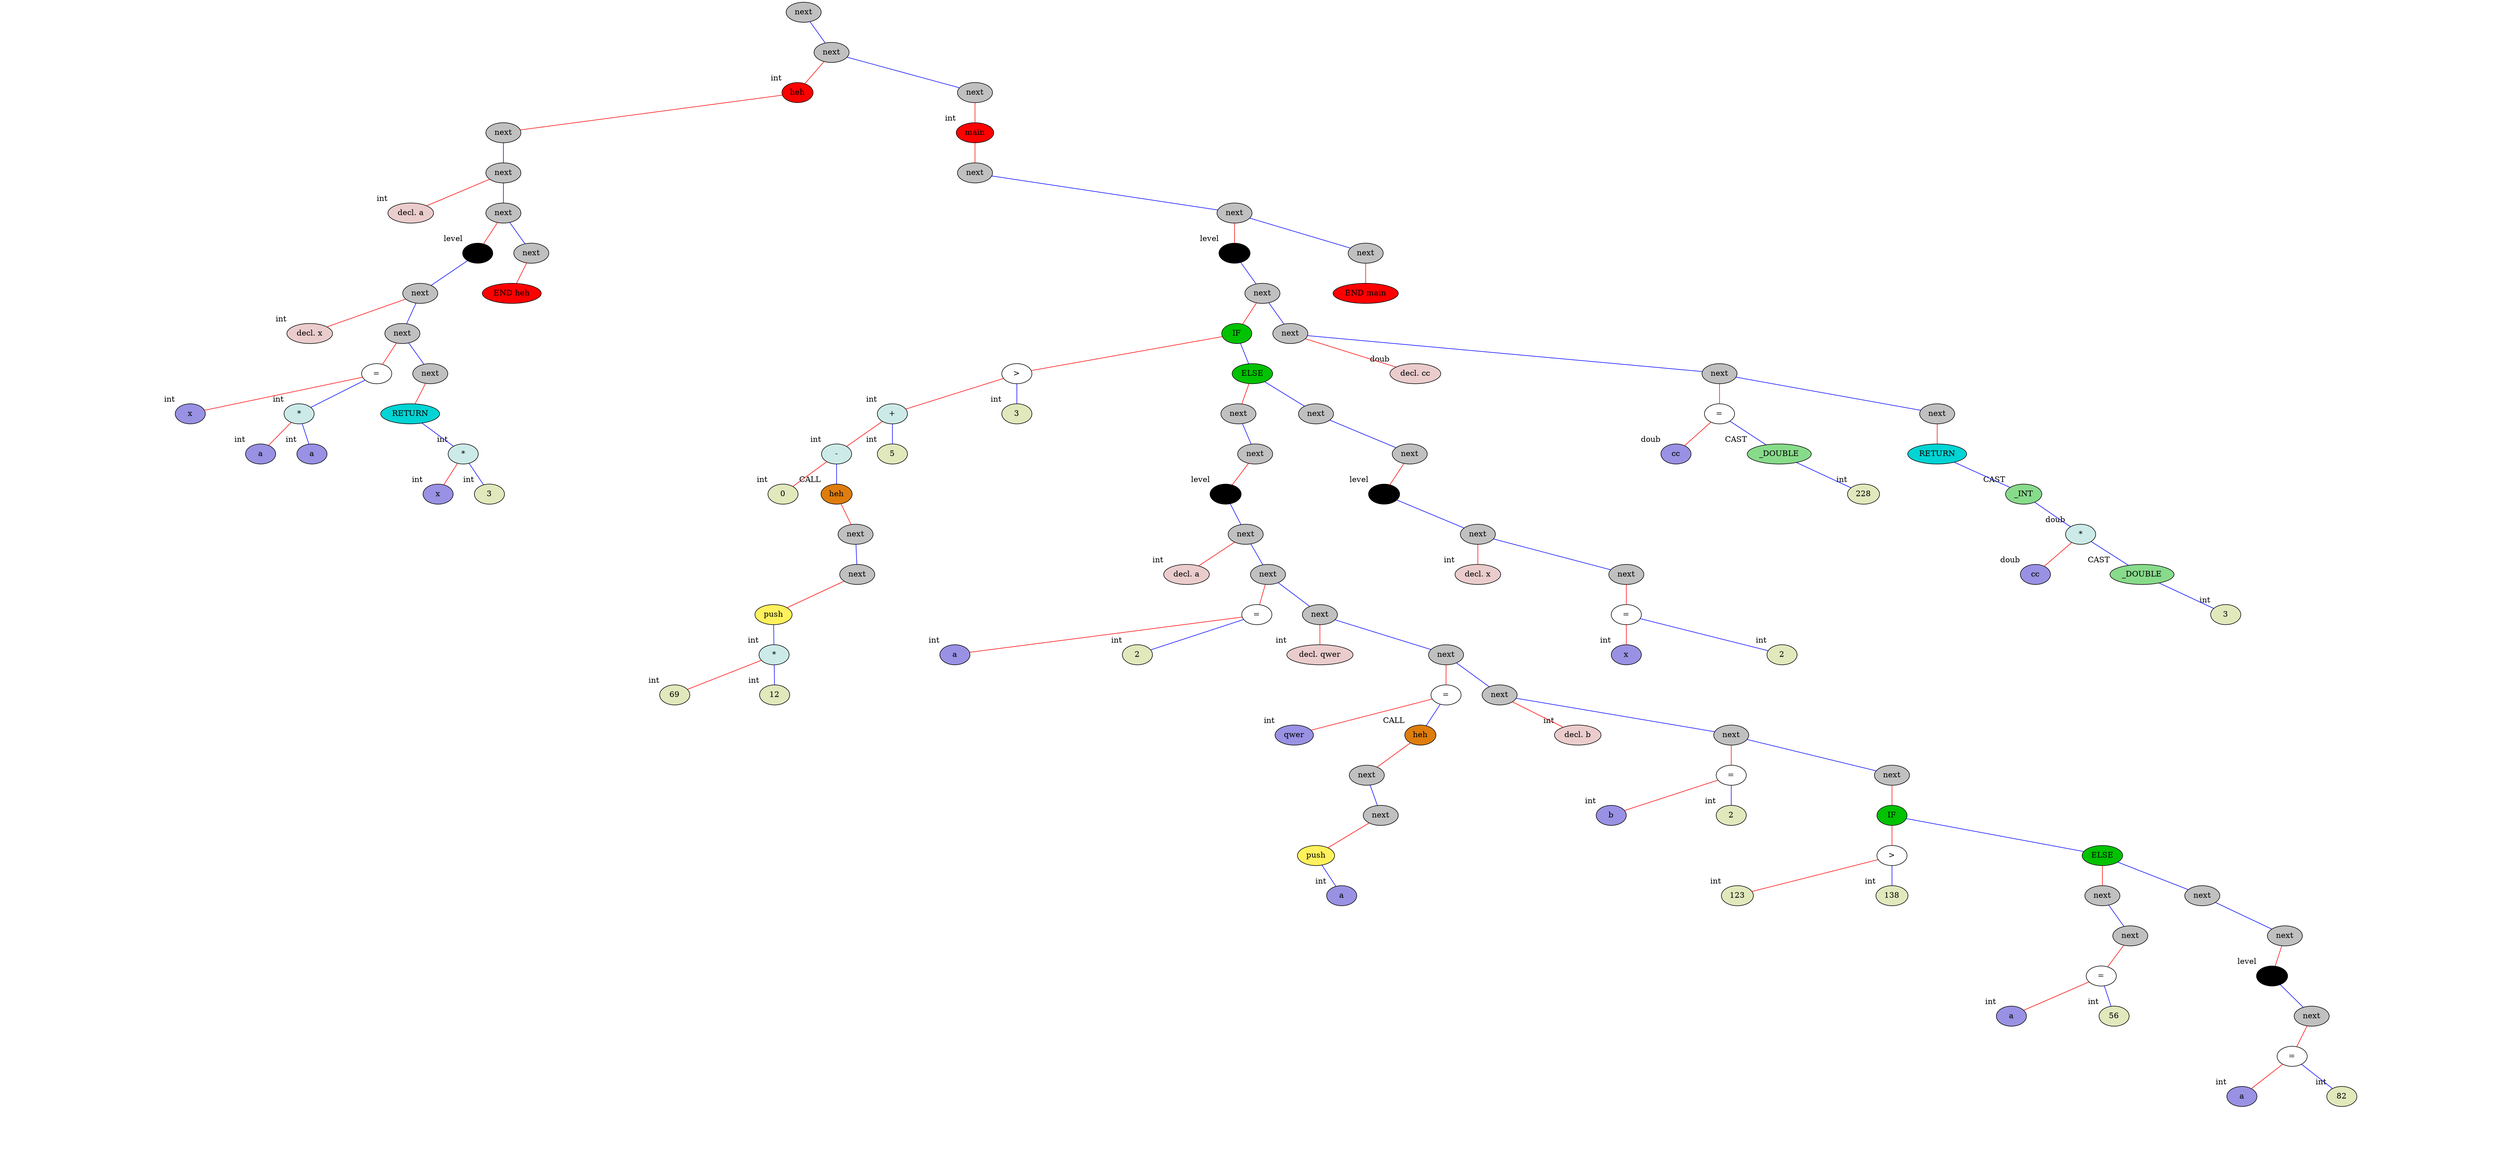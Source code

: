 graph binary {
	dpi="90";
 splines="line"  
v0[style=filled, fillcolor=grey]
v0[label="next"]
v0center[style=invis, width=0, label=""];
v0 -- v0center[style=invis]
v0notVisibleL[style=invis]
v0 -- v0notVisibleL[style=invis]
v0 -- v1[color="blue"]
{
	rank=same v0notVisibleL -- v0center -- v1  [style=invis]
} 
v1[style=filled, fillcolor=grey]
v1[label="next"]
v1center[style=invis, width=0, label=""];
v1 -- v1center[style=invis]
v1 -- v2[color="red"]
v1 -- v24[color="blue"]
{
	rank=same v2 -- v1center -- v24  [style=invis]
} 
v2[style=filled, fillcolor=red]
v2[label="heh"]
v2[xlabel="int"]
v2center[style=invis, width=0, label=""];
v2 -- v2center[style=invis]
v2 -- v3[color="red"]
v2notVisibleR[style=invis]
v2 -- v2notVisibleR[style=invis]
{
	rank=same v3 -- v2center -- v2notVisibleR  [style=invis]
} 
v3[style=filled, fillcolor=grey]
v3[label="next"]
v3center[style=invis, width=0, label=""];
v3 -- v3center[style=invis]
v3notVisibleL[style=invis]
v3 -- v3notVisibleL[style=invis]
v3 -- v5[color="blue"]
{
	rank=same v3notVisibleL -- v3center -- v5  [style=invis]
} 
v5[style=filled, fillcolor=grey]
v5[label="next"]
v5center[style=invis, width=0, label=""];
v5 -- v5center[style=invis]
v5 -- v4[color="red"]
v5 -- v7[color="blue"]
{
	rank=same v4 -- v5center -- v7  [style=invis]
} 
v4[style=filled, fillcolor="#ebcccc"]
v4[label="decl. a"]
v4[xlabel="int"]
v4center[style=invis, width=0, label=""];
v4 -- v4center[style=invis]
v4notVisibleL[style=invis]
v4 -- v4notVisibleL[style=invis][style=invis]
v4notVisibleR[style=invis]
v4 -- v4notVisibleR[style=invis][style=invis]
{
	rank=same v4notVisibleL -- v4center -- v4notVisibleR  [style=invis]
} 
v7[style=filled, fillcolor=grey]
v7[label="next"]
v7center[style=invis, width=0, label=""];
v7 -- v7center[style=invis]
v7 -- v8[color="red"]
v7 -- v22[color="blue"]
{
	rank=same v8 -- v7center -- v22  [style=invis]
} 
v8[style=filled, fillcolor="#000000"]
v8[xlabel="level"]
v8center[style=invis, width=0, label=""];
v8 -- v8center[style=invis]
v8notVisibleL[style=invis]
v8 -- v8notVisibleL[style=invis]
v8 -- v10[color="blue"]
{
	rank=same v8notVisibleL -- v8center -- v10  [style=invis]
} 
v10[style=filled, fillcolor=grey]
v10[label="next"]
v10center[style=invis, width=0, label=""];
v10 -- v10center[style=invis]
v10 -- v9[color="red"]
v10 -- v15[color="blue"]
{
	rank=same v9 -- v10center -- v15  [style=invis]
} 
v9[style=filled, fillcolor="#ebcccc"]
v9[label="decl. x"]
v9[xlabel="int"]
v9center[style=invis, width=0, label=""];
v9 -- v9center[style=invis]
v9notVisibleL[style=invis]
v9 -- v9notVisibleL[style=invis][style=invis]
v9notVisibleR[style=invis]
v9 -- v9notVisibleR[style=invis][style=invis]
{
	rank=same v9notVisibleL -- v9center -- v9notVisibleR  [style=invis]
} 
v15[style=filled, fillcolor=grey]
v15[label="next"]
v15center[style=invis, width=0, label=""];
v15 -- v15center[style=invis]
v15 -- v16[color="red"]
v15 -- v20[color="blue"]
{
	rank=same v16 -- v15center -- v20  [style=invis]
} 
v16[style=filled, fillcolor=white]
v16[label="="]
v16center[style=invis, width=0, label=""];
v16 -- v16center[style=invis]
v16 -- v11[color="red"]
v16 -- v14[color="blue"]
{
	rank=same v11 -- v16center -- v14  [style=invis]
} 
v11[style=filled, fillcolor="#9991e3"]
v11[label="x"]
v11[xlabel="int"]
v11center[style=invis, width=0, label=""];
v11 -- v11center[style=invis]
v11notVisibleL[style=invis]
v11 -- v11notVisibleL[style=invis][style=invis]
v11notVisibleR[style=invis]
v11 -- v11notVisibleR[style=invis][style=invis]
{
	rank=same v11notVisibleL -- v11center -- v11notVisibleR  [style=invis]
} 
v14[style=filled, fillcolor="#ccebe8"]
v14[label="*"]
v14[xlabel="int"]
v14center[style=invis, width=0, label=""];
v14 -- v14center[style=invis]
v14 -- v12[color="red"]
v14 -- v13[color="blue"]
{
	rank=same v12 -- v14center -- v13  [style=invis]
} 
v12[style=filled, fillcolor="#9991e3"]
v12[label="a"]
v12[xlabel="int"]
v12center[style=invis, width=0, label=""];
v12 -- v12center[style=invis]
v12notVisibleL[style=invis]
v12 -- v12notVisibleL[style=invis][style=invis]
v12notVisibleR[style=invis]
v12 -- v12notVisibleR[style=invis][style=invis]
{
	rank=same v12notVisibleL -- v12center -- v12notVisibleR  [style=invis]
} 
v13[style=filled, fillcolor="#9991e3"]
v13[label="a"]
v13[xlabel="int"]
v13center[style=invis, width=0, label=""];
v13 -- v13center[style=invis]
v13notVisibleL[style=invis]
v13 -- v13notVisibleL[style=invis][style=invis]
v13notVisibleR[style=invis]
v13 -- v13notVisibleR[style=invis][style=invis]
{
	rank=same v13notVisibleL -- v13center -- v13notVisibleR  [style=invis]
} 
v20[style=filled, fillcolor=grey]
v20[label="next"]
v20center[style=invis, width=0, label=""];
v20 -- v20center[style=invis]
v20 -- v21[color="red"]
v20notVisibleR[style=invis]
v20 -- v20notVisibleR[style=invis]
{
	rank=same v21 -- v20center -- v20notVisibleR  [style=invis]
} 
v21[style=filled, fillcolor="#00d4d4"]
v21[label="RETURN"]
v21center[style=invis, width=0, label=""];
v21 -- v21center[style=invis]
v21notVisibleL[style=invis]
v21 -- v21notVisibleL[style=invis]
v21 -- v19[color="blue"]
{
	rank=same v21notVisibleL -- v21center -- v19  [style=invis]
} 
v19[style=filled, fillcolor="#ccebe8"]
v19[label="*"]
v19[xlabel="int"]
v19center[style=invis, width=0, label=""];
v19 -- v19center[style=invis]
v19 -- v17[color="red"]
v19 -- v18[color="blue"]
{
	rank=same v17 -- v19center -- v18  [style=invis]
} 
v17[style=filled, fillcolor="#9991e3"]
v17[label="x"]
v17[xlabel="int"]
v17center[style=invis, width=0, label=""];
v17 -- v17center[style=invis]
v17notVisibleL[style=invis]
v17 -- v17notVisibleL[style=invis][style=invis]
v17notVisibleR[style=invis]
v17 -- v17notVisibleR[style=invis][style=invis]
{
	rank=same v17notVisibleL -- v17center -- v17notVisibleR  [style=invis]
} 
v18[style=filled, fillcolor="#e1e8bc"]
v18[label="3"]
v18[xlabel="int"]
v18center[style=invis, width=0, label=""];
v18 -- v18center[style=invis]
v18notVisibleL[style=invis]
v18 -- v18notVisibleL[style=invis][style=invis]
v18notVisibleR[style=invis]
v18 -- v18notVisibleR[style=invis][style=invis]
{
	rank=same v18notVisibleL -- v18center -- v18notVisibleR  [style=invis]
} 
v22[style=filled, fillcolor=grey]
v22[label="next"]
v22center[style=invis, width=0, label=""];
v22 -- v22center[style=invis]
v22 -- v23[color="red"]
v22notVisibleR[style=invis]
v22 -- v22notVisibleR[style=invis]
{
	rank=same v23 -- v22center -- v22notVisibleR  [style=invis]
} 
v23[style=filled, fillcolor=red]
v23[label="END heh"]
v23center[style=invis, width=0, label=""];
v23 -- v23center[style=invis]
v23notVisibleL[style=invis]
v23 -- v23notVisibleL[style=invis][style=invis]
v23notVisibleR[style=invis]
v23 -- v23notVisibleR[style=invis][style=invis]
{
	rank=same v23notVisibleL -- v23center -- v23notVisibleR  [style=invis]
} 
v24[style=filled, fillcolor=grey]
v24[label="next"]
v24center[style=invis, width=0, label=""];
v24 -- v24center[style=invis]
v24 -- v25[color="red"]
v24notVisibleR[style=invis]
v24 -- v24notVisibleR[style=invis]
{
	rank=same v25 -- v24center -- v24notVisibleR  [style=invis]
} 
v25[style=filled, fillcolor=red]
v25[label="main"]
v25[xlabel="int"]
v25center[style=invis, width=0, label=""];
v25 -- v25center[style=invis]
v25 -- v26[color="red"]
v25notVisibleR[style=invis]
v25 -- v25notVisibleR[style=invis]
{
	rank=same v26 -- v25center -- v25notVisibleR  [style=invis]
} 
v26[style=filled, fillcolor=grey]
v26[label="next"]
v26center[style=invis, width=0, label=""];
v26 -- v26center[style=invis]
v26notVisibleL[style=invis]
v26 -- v26notVisibleL[style=invis]
v26 -- v27[color="blue"]
{
	rank=same v26notVisibleL -- v26center -- v27  [style=invis]
} 
v27[style=filled, fillcolor=grey]
v27[label="next"]
v27center[style=invis, width=0, label=""];
v27 -- v27center[style=invis]
v27 -- v28[color="red"]
v27 -- v111[color="blue"]
{
	rank=same v28 -- v27center -- v111  [style=invis]
} 
v28[style=filled, fillcolor="#000000"]
v28[xlabel="level"]
v28center[style=invis, width=0, label=""];
v28 -- v28center[style=invis]
v28notVisibleL[style=invis]
v28 -- v28notVisibleL[style=invis]
v28 -- v42[color="blue"]
{
	rank=same v28notVisibleL -- v28center -- v42  [style=invis]
} 
v42[style=filled, fillcolor=grey]
v42[label="next"]
v42center[style=invis, width=0, label=""];
v42 -- v42center[style=invis]
v42 -- v43[color="red"]
v42 -- v98[color="blue"]
{
	rank=same v43 -- v42center -- v98  [style=invis]
} 
v43[style=filled, fillcolor="#00c200"]
v43[label="IF"]
v43center[style=invis, width=0, label=""];
v43 -- v43center[style=invis]
v43 -- v41[color="red"]
v43 -- v44[color="blue"]
{
	rank=same v41 -- v43center -- v44  [style=invis]
} 
v41[style=filled, fillcolor=white]
v41[label=">"]
v41center[style=invis, width=0, label=""];
v41 -- v41center[style=invis]
v41 -- v39[color="red"]
v41 -- v40[color="blue"]
{
	rank=same v39 -- v41center -- v40  [style=invis]
} 
v39[style=filled, fillcolor="#ccebe8"]
v39[label="+"]
v39[xlabel="int"]
v39center[style=invis, width=0, label=""];
v39 -- v39center[style=invis]
v39 -- v37[color="red"]
v39 -- v38[color="blue"]
{
	rank=same v37 -- v39center -- v38  [style=invis]
} 
v37[style=filled, fillcolor="#ccebe8"]
v37[label="-"]
v37[xlabel="int"]
v37center[style=invis, width=0, label=""];
v37 -- v37center[style=invis]
v37 -- v29[color="red"]
v37 -- v34[color="blue"]
{
	rank=same v29 -- v37center -- v34  [style=invis]
} 
v29[style=filled, fillcolor="#e1e8bc"]
v29[label="0"]
v29[xlabel="int"]
v29center[style=invis, width=0, label=""];
v29 -- v29center[style=invis]
v29notVisibleL[style=invis]
v29 -- v29notVisibleL[style=invis][style=invis]
v29notVisibleR[style=invis]
v29 -- v29notVisibleR[style=invis][style=invis]
{
	rank=same v29notVisibleL -- v29center -- v29notVisibleR  [style=invis]
} 
v34[style=filled, fillcolor="#de7d0d"]
v34[label="heh"]
v34[xlabel="CALL"]
v34center[style=invis, width=0, label=""];
v34 -- v34center[style=invis]
v34 -- v35[color="red"]
v34notVisibleR[style=invis]
v34 -- v34notVisibleR[style=invis]
{
	rank=same v35 -- v34center -- v34notVisibleR  [style=invis]
} 
v35[style=filled, fillcolor=grey]
v35[label="next"]
v35center[style=invis, width=0, label=""];
v35 -- v35center[style=invis]
v35notVisibleL[style=invis]
v35 -- v35notVisibleL[style=invis]
v35 -- v36[color="blue"]
{
	rank=same v35notVisibleL -- v35center -- v36  [style=invis]
} 
v36[style=filled, fillcolor=grey]
v36[label="next"]
v36center[style=invis, width=0, label=""];
v36 -- v36center[style=invis]
v36 -- v33[color="red"]
v36notVisibleR[style=invis]
v36 -- v36notVisibleR[style=invis]
{
	rank=same v33 -- v36center -- v36notVisibleR  [style=invis]
} 
v33[style=filled, fillcolor="#fff15c"]
v33[label="push"]
v33center[style=invis, width=0, label=""];
v33 -- v33center[style=invis]
v33notVisibleL[style=invis]
v33 -- v33notVisibleL[style=invis]
v33 -- v32[color="blue"]
{
	rank=same v33notVisibleL -- v33center -- v32  [style=invis]
} 
v32[style=filled, fillcolor="#ccebe8"]
v32[label="*"]
v32[xlabel="int"]
v32center[style=invis, width=0, label=""];
v32 -- v32center[style=invis]
v32 -- v30[color="red"]
v32 -- v31[color="blue"]
{
	rank=same v30 -- v32center -- v31  [style=invis]
} 
v30[style=filled, fillcolor="#e1e8bc"]
v30[label="69"]
v30[xlabel="int"]
v30center[style=invis, width=0, label=""];
v30 -- v30center[style=invis]
v30notVisibleL[style=invis]
v30 -- v30notVisibleL[style=invis][style=invis]
v30notVisibleR[style=invis]
v30 -- v30notVisibleR[style=invis][style=invis]
{
	rank=same v30notVisibleL -- v30center -- v30notVisibleR  [style=invis]
} 
v31[style=filled, fillcolor="#e1e8bc"]
v31[label="12"]
v31[xlabel="int"]
v31center[style=invis, width=0, label=""];
v31 -- v31center[style=invis]
v31notVisibleL[style=invis]
v31 -- v31notVisibleL[style=invis][style=invis]
v31notVisibleR[style=invis]
v31 -- v31notVisibleR[style=invis][style=invis]
{
	rank=same v31notVisibleL -- v31center -- v31notVisibleR  [style=invis]
} 
v38[style=filled, fillcolor="#e1e8bc"]
v38[label="5"]
v38[xlabel="int"]
v38center[style=invis, width=0, label=""];
v38 -- v38center[style=invis]
v38notVisibleL[style=invis]
v38 -- v38notVisibleL[style=invis][style=invis]
v38notVisibleR[style=invis]
v38 -- v38notVisibleR[style=invis][style=invis]
{
	rank=same v38notVisibleL -- v38center -- v38notVisibleR  [style=invis]
} 
v40[style=filled, fillcolor="#e1e8bc"]
v40[label="3"]
v40[xlabel="int"]
v40center[style=invis, width=0, label=""];
v40 -- v40center[style=invis]
v40notVisibleL[style=invis]
v40 -- v40notVisibleL[style=invis][style=invis]
v40notVisibleR[style=invis]
v40 -- v40notVisibleR[style=invis][style=invis]
{
	rank=same v40notVisibleL -- v40center -- v40notVisibleR  [style=invis]
} 
v44[style=filled, fillcolor="#00c200"]
v44[label="ELSE"]
v44center[style=invis, width=0, label=""];
v44 -- v44center[style=invis]
v44 -- v45[color="red"]
v44 -- v88[color="blue"]
{
	rank=same v45 -- v44center -- v88  [style=invis]
} 
v45[style=filled, fillcolor=grey]
v45[label="next"]
v45center[style=invis, width=0, label=""];
v45 -- v45center[style=invis]
v45notVisibleL[style=invis]
v45 -- v45notVisibleL[style=invis]
v45 -- v46[color="blue"]
{
	rank=same v45notVisibleL -- v45center -- v46  [style=invis]
} 
v46[style=filled, fillcolor=grey]
v46[label="next"]
v46center[style=invis, width=0, label=""];
v46 -- v46center[style=invis]
v46 -- v47[color="red"]
v46notVisibleR[style=invis]
v46 -- v46notVisibleR[style=invis]
{
	rank=same v47 -- v46center -- v46notVisibleR  [style=invis]
} 
v47[style=filled, fillcolor="#000000"]
v47[xlabel="level"]
v47center[style=invis, width=0, label=""];
v47 -- v47center[style=invis]
v47notVisibleL[style=invis]
v47 -- v47notVisibleL[style=invis]
v47 -- v49[color="blue"]
{
	rank=same v47notVisibleL -- v47center -- v49  [style=invis]
} 
v49[style=filled, fillcolor=grey]
v49[label="next"]
v49center[style=invis, width=0, label=""];
v49 -- v49center[style=invis]
v49 -- v48[color="red"]
v49 -- v52[color="blue"]
{
	rank=same v48 -- v49center -- v52  [style=invis]
} 
v48[style=filled, fillcolor="#ebcccc"]
v48[label="decl. a"]
v48[xlabel="int"]
v48center[style=invis, width=0, label=""];
v48 -- v48center[style=invis]
v48notVisibleL[style=invis]
v48 -- v48notVisibleL[style=invis][style=invis]
v48notVisibleR[style=invis]
v48 -- v48notVisibleR[style=invis][style=invis]
{
	rank=same v48notVisibleL -- v48center -- v48notVisibleR  [style=invis]
} 
v52[style=filled, fillcolor=grey]
v52[label="next"]
v52center[style=invis, width=0, label=""];
v52 -- v52center[style=invis]
v52 -- v53[color="red"]
v52 -- v55[color="blue"]
{
	rank=same v53 -- v52center -- v55  [style=invis]
} 
v53[style=filled, fillcolor=white]
v53[label="="]
v53center[style=invis, width=0, label=""];
v53 -- v53center[style=invis]
v53 -- v50[color="red"]
v53 -- v51[color="blue"]
{
	rank=same v50 -- v53center -- v51  [style=invis]
} 
v50[style=filled, fillcolor="#9991e3"]
v50[label="a"]
v50[xlabel="int"]
v50center[style=invis, width=0, label=""];
v50 -- v50center[style=invis]
v50notVisibleL[style=invis]
v50 -- v50notVisibleL[style=invis][style=invis]
v50notVisibleR[style=invis]
v50 -- v50notVisibleR[style=invis][style=invis]
{
	rank=same v50notVisibleL -- v50center -- v50notVisibleR  [style=invis]
} 
v51[style=filled, fillcolor="#e1e8bc"]
v51[label="2"]
v51[xlabel="int"]
v51center[style=invis, width=0, label=""];
v51 -- v51center[style=invis]
v51notVisibleL[style=invis]
v51 -- v51notVisibleL[style=invis][style=invis]
v51notVisibleR[style=invis]
v51 -- v51notVisibleR[style=invis][style=invis]
{
	rank=same v51notVisibleL -- v51center -- v51notVisibleR  [style=invis]
} 
v55[style=filled, fillcolor=grey]
v55[label="next"]
v55center[style=invis, width=0, label=""];
v55 -- v55center[style=invis]
v55 -- v54[color="red"]
v55 -- v62[color="blue"]
{
	rank=same v54 -- v55center -- v62  [style=invis]
} 
v54[style=filled, fillcolor="#ebcccc"]
v54[label="decl. qwer"]
v54[xlabel="int"]
v54center[style=invis, width=0, label=""];
v54 -- v54center[style=invis]
v54notVisibleL[style=invis]
v54 -- v54notVisibleL[style=invis][style=invis]
v54notVisibleR[style=invis]
v54 -- v54notVisibleR[style=invis][style=invis]
{
	rank=same v54notVisibleL -- v54center -- v54notVisibleR  [style=invis]
} 
v62[style=filled, fillcolor=grey]
v62[label="next"]
v62center[style=invis, width=0, label=""];
v62 -- v62center[style=invis]
v62 -- v63[color="red"]
v62 -- v65[color="blue"]
{
	rank=same v63 -- v62center -- v65  [style=invis]
} 
v63[style=filled, fillcolor=white]
v63[label="="]
v63center[style=invis, width=0, label=""];
v63 -- v63center[style=invis]
v63 -- v56[color="red"]
v63 -- v59[color="blue"]
{
	rank=same v56 -- v63center -- v59  [style=invis]
} 
v56[style=filled, fillcolor="#9991e3"]
v56[label="qwer"]
v56[xlabel="int"]
v56center[style=invis, width=0, label=""];
v56 -- v56center[style=invis]
v56notVisibleL[style=invis]
v56 -- v56notVisibleL[style=invis][style=invis]
v56notVisibleR[style=invis]
v56 -- v56notVisibleR[style=invis][style=invis]
{
	rank=same v56notVisibleL -- v56center -- v56notVisibleR  [style=invis]
} 
v59[style=filled, fillcolor="#de7d0d"]
v59[label="heh"]
v59[xlabel="CALL"]
v59center[style=invis, width=0, label=""];
v59 -- v59center[style=invis]
v59 -- v60[color="red"]
v59notVisibleR[style=invis]
v59 -- v59notVisibleR[style=invis]
{
	rank=same v60 -- v59center -- v59notVisibleR  [style=invis]
} 
v60[style=filled, fillcolor=grey]
v60[label="next"]
v60center[style=invis, width=0, label=""];
v60 -- v60center[style=invis]
v60notVisibleL[style=invis]
v60 -- v60notVisibleL[style=invis]
v60 -- v61[color="blue"]
{
	rank=same v60notVisibleL -- v60center -- v61  [style=invis]
} 
v61[style=filled, fillcolor=grey]
v61[label="next"]
v61center[style=invis, width=0, label=""];
v61 -- v61center[style=invis]
v61 -- v58[color="red"]
v61notVisibleR[style=invis]
v61 -- v61notVisibleR[style=invis]
{
	rank=same v58 -- v61center -- v61notVisibleR  [style=invis]
} 
v58[style=filled, fillcolor="#fff15c"]
v58[label="push"]
v58center[style=invis, width=0, label=""];
v58 -- v58center[style=invis]
v58notVisibleL[style=invis]
v58 -- v58notVisibleL[style=invis]
v58 -- v57[color="blue"]
{
	rank=same v58notVisibleL -- v58center -- v57  [style=invis]
} 
v57[style=filled, fillcolor="#9991e3"]
v57[label="a"]
v57[xlabel="int"]
v57center[style=invis, width=0, label=""];
v57 -- v57center[style=invis]
v57notVisibleL[style=invis]
v57 -- v57notVisibleL[style=invis][style=invis]
v57notVisibleR[style=invis]
v57 -- v57notVisibleR[style=invis][style=invis]
{
	rank=same v57notVisibleL -- v57center -- v57notVisibleR  [style=invis]
} 
v65[style=filled, fillcolor=grey]
v65[label="next"]
v65center[style=invis, width=0, label=""];
v65 -- v65center[style=invis]
v65 -- v64[color="red"]
v65 -- v68[color="blue"]
{
	rank=same v64 -- v65center -- v68  [style=invis]
} 
v64[style=filled, fillcolor="#ebcccc"]
v64[label="decl. b"]
v64[xlabel="int"]
v64center[style=invis, width=0, label=""];
v64 -- v64center[style=invis]
v64notVisibleL[style=invis]
v64 -- v64notVisibleL[style=invis][style=invis]
v64notVisibleR[style=invis]
v64 -- v64notVisibleR[style=invis][style=invis]
{
	rank=same v64notVisibleL -- v64center -- v64notVisibleR  [style=invis]
} 
v68[style=filled, fillcolor=grey]
v68[label="next"]
v68center[style=invis, width=0, label=""];
v68 -- v68center[style=invis]
v68 -- v69[color="red"]
v68 -- v73[color="blue"]
{
	rank=same v69 -- v68center -- v73  [style=invis]
} 
v69[style=filled, fillcolor=white]
v69[label="="]
v69center[style=invis, width=0, label=""];
v69 -- v69center[style=invis]
v69 -- v66[color="red"]
v69 -- v67[color="blue"]
{
	rank=same v66 -- v69center -- v67  [style=invis]
} 
v66[style=filled, fillcolor="#9991e3"]
v66[label="b"]
v66[xlabel="int"]
v66center[style=invis, width=0, label=""];
v66 -- v66center[style=invis]
v66notVisibleL[style=invis]
v66 -- v66notVisibleL[style=invis][style=invis]
v66notVisibleR[style=invis]
v66 -- v66notVisibleR[style=invis][style=invis]
{
	rank=same v66notVisibleL -- v66center -- v66notVisibleR  [style=invis]
} 
v67[style=filled, fillcolor="#e1e8bc"]
v67[label="2"]
v67[xlabel="int"]
v67center[style=invis, width=0, label=""];
v67 -- v67center[style=invis]
v67notVisibleL[style=invis]
v67 -- v67notVisibleL[style=invis][style=invis]
v67notVisibleR[style=invis]
v67 -- v67notVisibleR[style=invis][style=invis]
{
	rank=same v67notVisibleL -- v67center -- v67notVisibleR  [style=invis]
} 
v73[style=filled, fillcolor=grey]
v73[label="next"]
v73center[style=invis, width=0, label=""];
v73 -- v73center[style=invis]
v73 -- v74[color="red"]
v73notVisibleR[style=invis]
v73 -- v73notVisibleR[style=invis]
{
	rank=same v74 -- v73center -- v73notVisibleR  [style=invis]
} 
v74[style=filled, fillcolor="#00c200"]
v74[label="IF"]
v74center[style=invis, width=0, label=""];
v74 -- v74center[style=invis]
v74 -- v72[color="red"]
v74 -- v75[color="blue"]
{
	rank=same v72 -- v74center -- v75  [style=invis]
} 
v72[style=filled, fillcolor=white]
v72[label=">"]
v72center[style=invis, width=0, label=""];
v72 -- v72center[style=invis]
v72 -- v70[color="red"]
v72 -- v71[color="blue"]
{
	rank=same v70 -- v72center -- v71  [style=invis]
} 
v70[style=filled, fillcolor="#e1e8bc"]
v70[label="123"]
v70[xlabel="int"]
v70center[style=invis, width=0, label=""];
v70 -- v70center[style=invis]
v70notVisibleL[style=invis]
v70 -- v70notVisibleL[style=invis][style=invis]
v70notVisibleR[style=invis]
v70 -- v70notVisibleR[style=invis][style=invis]
{
	rank=same v70notVisibleL -- v70center -- v70notVisibleR  [style=invis]
} 
v71[style=filled, fillcolor="#e1e8bc"]
v71[label="138"]
v71[xlabel="int"]
v71center[style=invis, width=0, label=""];
v71 -- v71center[style=invis]
v71notVisibleL[style=invis]
v71 -- v71notVisibleL[style=invis][style=invis]
v71notVisibleR[style=invis]
v71 -- v71notVisibleR[style=invis][style=invis]
{
	rank=same v71notVisibleL -- v71center -- v71notVisibleR  [style=invis]
} 
v75[style=filled, fillcolor="#00c200"]
v75[label="ELSE"]
v75center[style=invis, width=0, label=""];
v75 -- v75center[style=invis]
v75 -- v76[color="red"]
v75 -- v81[color="blue"]
{
	rank=same v76 -- v75center -- v81  [style=invis]
} 
v76[style=filled, fillcolor=grey]
v76[label="next"]
v76center[style=invis, width=0, label=""];
v76 -- v76center[style=invis]
v76notVisibleL[style=invis]
v76 -- v76notVisibleL[style=invis]
v76 -- v79[color="blue"]
{
	rank=same v76notVisibleL -- v76center -- v79  [style=invis]
} 
v79[style=filled, fillcolor=grey]
v79[label="next"]
v79center[style=invis, width=0, label=""];
v79 -- v79center[style=invis]
v79 -- v80[color="red"]
v79notVisibleR[style=invis]
v79 -- v79notVisibleR[style=invis]
{
	rank=same v80 -- v79center -- v79notVisibleR  [style=invis]
} 
v80[style=filled, fillcolor=white]
v80[label="="]
v80center[style=invis, width=0, label=""];
v80 -- v80center[style=invis]
v80 -- v77[color="red"]
v80 -- v78[color="blue"]
{
	rank=same v77 -- v80center -- v78  [style=invis]
} 
v77[style=filled, fillcolor="#9991e3"]
v77[label="a"]
v77[xlabel="int"]
v77center[style=invis, width=0, label=""];
v77 -- v77center[style=invis]
v77notVisibleL[style=invis]
v77 -- v77notVisibleL[style=invis][style=invis]
v77notVisibleR[style=invis]
v77 -- v77notVisibleR[style=invis][style=invis]
{
	rank=same v77notVisibleL -- v77center -- v77notVisibleR  [style=invis]
} 
v78[style=filled, fillcolor="#e1e8bc"]
v78[label="56"]
v78[xlabel="int"]
v78center[style=invis, width=0, label=""];
v78 -- v78center[style=invis]
v78notVisibleL[style=invis]
v78 -- v78notVisibleL[style=invis][style=invis]
v78notVisibleR[style=invis]
v78 -- v78notVisibleR[style=invis][style=invis]
{
	rank=same v78notVisibleL -- v78center -- v78notVisibleR  [style=invis]
} 
v81[style=filled, fillcolor=grey]
v81[label="next"]
v81center[style=invis, width=0, label=""];
v81 -- v81center[style=invis]
v81notVisibleL[style=invis]
v81 -- v81notVisibleL[style=invis]
v81 -- v82[color="blue"]
{
	rank=same v81notVisibleL -- v81center -- v82  [style=invis]
} 
v82[style=filled, fillcolor=grey]
v82[label="next"]
v82center[style=invis, width=0, label=""];
v82 -- v82center[style=invis]
v82 -- v83[color="red"]
v82notVisibleR[style=invis]
v82 -- v82notVisibleR[style=invis]
{
	rank=same v83 -- v82center -- v82notVisibleR  [style=invis]
} 
v83[style=filled, fillcolor="#000000"]
v83[xlabel="level"]
v83center[style=invis, width=0, label=""];
v83 -- v83center[style=invis]
v83notVisibleL[style=invis]
v83 -- v83notVisibleL[style=invis]
v83 -- v86[color="blue"]
{
	rank=same v83notVisibleL -- v83center -- v86  [style=invis]
} 
v86[style=filled, fillcolor=grey]
v86[label="next"]
v86center[style=invis, width=0, label=""];
v86 -- v86center[style=invis]
v86 -- v87[color="red"]
v86notVisibleR[style=invis]
v86 -- v86notVisibleR[style=invis]
{
	rank=same v87 -- v86center -- v86notVisibleR  [style=invis]
} 
v87[style=filled, fillcolor=white]
v87[label="="]
v87center[style=invis, width=0, label=""];
v87 -- v87center[style=invis]
v87 -- v84[color="red"]
v87 -- v85[color="blue"]
{
	rank=same v84 -- v87center -- v85  [style=invis]
} 
v84[style=filled, fillcolor="#9991e3"]
v84[label="a"]
v84[xlabel="int"]
v84center[style=invis, width=0, label=""];
v84 -- v84center[style=invis]
v84notVisibleL[style=invis]
v84 -- v84notVisibleL[style=invis][style=invis]
v84notVisibleR[style=invis]
v84 -- v84notVisibleR[style=invis][style=invis]
{
	rank=same v84notVisibleL -- v84center -- v84notVisibleR  [style=invis]
} 
v85[style=filled, fillcolor="#e1e8bc"]
v85[label="82"]
v85[xlabel="int"]
v85center[style=invis, width=0, label=""];
v85 -- v85center[style=invis]
v85notVisibleL[style=invis]
v85 -- v85notVisibleL[style=invis][style=invis]
v85notVisibleR[style=invis]
v85 -- v85notVisibleR[style=invis][style=invis]
{
	rank=same v85notVisibleL -- v85center -- v85notVisibleR  [style=invis]
} 
v88[style=filled, fillcolor=grey]
v88[label="next"]
v88center[style=invis, width=0, label=""];
v88 -- v88center[style=invis]
v88notVisibleL[style=invis]
v88 -- v88notVisibleL[style=invis]
v88 -- v89[color="blue"]
{
	rank=same v88notVisibleL -- v88center -- v89  [style=invis]
} 
v89[style=filled, fillcolor=grey]
v89[label="next"]
v89center[style=invis, width=0, label=""];
v89 -- v89center[style=invis]
v89 -- v90[color="red"]
v89notVisibleR[style=invis]
v89 -- v89notVisibleR[style=invis]
{
	rank=same v90 -- v89center -- v89notVisibleR  [style=invis]
} 
v90[style=filled, fillcolor="#000000"]
v90[xlabel="level"]
v90center[style=invis, width=0, label=""];
v90 -- v90center[style=invis]
v90notVisibleL[style=invis]
v90 -- v90notVisibleL[style=invis]
v90 -- v92[color="blue"]
{
	rank=same v90notVisibleL -- v90center -- v92  [style=invis]
} 
v92[style=filled, fillcolor=grey]
v92[label="next"]
v92center[style=invis, width=0, label=""];
v92 -- v92center[style=invis]
v92 -- v91[color="red"]
v92 -- v95[color="blue"]
{
	rank=same v91 -- v92center -- v95  [style=invis]
} 
v91[style=filled, fillcolor="#ebcccc"]
v91[label="decl. x"]
v91[xlabel="int"]
v91center[style=invis, width=0, label=""];
v91 -- v91center[style=invis]
v91notVisibleL[style=invis]
v91 -- v91notVisibleL[style=invis][style=invis]
v91notVisibleR[style=invis]
v91 -- v91notVisibleR[style=invis][style=invis]
{
	rank=same v91notVisibleL -- v91center -- v91notVisibleR  [style=invis]
} 
v95[style=filled, fillcolor=grey]
v95[label="next"]
v95center[style=invis, width=0, label=""];
v95 -- v95center[style=invis]
v95 -- v96[color="red"]
v95notVisibleR[style=invis]
v95 -- v95notVisibleR[style=invis]
{
	rank=same v96 -- v95center -- v95notVisibleR  [style=invis]
} 
v96[style=filled, fillcolor=white]
v96[label="="]
v96center[style=invis, width=0, label=""];
v96 -- v96center[style=invis]
v96 -- v93[color="red"]
v96 -- v94[color="blue"]
{
	rank=same v93 -- v96center -- v94  [style=invis]
} 
v93[style=filled, fillcolor="#9991e3"]
v93[label="x"]
v93[xlabel="int"]
v93center[style=invis, width=0, label=""];
v93 -- v93center[style=invis]
v93notVisibleL[style=invis]
v93 -- v93notVisibleL[style=invis][style=invis]
v93notVisibleR[style=invis]
v93 -- v93notVisibleR[style=invis][style=invis]
{
	rank=same v93notVisibleL -- v93center -- v93notVisibleR  [style=invis]
} 
v94[style=filled, fillcolor="#e1e8bc"]
v94[label="2"]
v94[xlabel="int"]
v94center[style=invis, width=0, label=""];
v94 -- v94center[style=invis]
v94notVisibleL[style=invis]
v94 -- v94notVisibleL[style=invis][style=invis]
v94notVisibleR[style=invis]
v94 -- v94notVisibleR[style=invis][style=invis]
{
	rank=same v94notVisibleL -- v94center -- v94notVisibleR  [style=invis]
} 
v98[style=filled, fillcolor=grey]
v98[label="next"]
v98center[style=invis, width=0, label=""];
v98 -- v98center[style=invis]
v98 -- v97[color="red"]
v98 -- v101[color="blue"]
{
	rank=same v97 -- v98center -- v101  [style=invis]
} 
v97[style=filled, fillcolor="#ebcccc"]
v97[label="decl. cc"]
v97[xlabel="doub"]
v97center[style=invis, width=0, label=""];
v97 -- v97center[style=invis]
v97notVisibleL[style=invis]
v97 -- v97notVisibleL[style=invis][style=invis]
v97notVisibleR[style=invis]
v97 -- v97notVisibleR[style=invis][style=invis]
{
	rank=same v97notVisibleL -- v97center -- v97notVisibleR  [style=invis]
} 
v101[style=filled, fillcolor=grey]
v101[label="next"]
v101center[style=invis, width=0, label=""];
v101 -- v101center[style=invis]
v101 -- v102[color="red"]
v101 -- v108[color="blue"]
{
	rank=same v102 -- v101center -- v108  [style=invis]
} 
v102[style=filled, fillcolor=white]
v102[label="="]
v102center[style=invis, width=0, label=""];
v102 -- v102center[style=invis]
v102 -- v99[color="red"]
v102 -- v103[color="blue"]
{
	rank=same v99 -- v102center -- v103  [style=invis]
} 
v99[style=filled, fillcolor="#9991e3"]
v99[label="cc"]
v99[xlabel="doub"]
v99center[style=invis, width=0, label=""];
v99 -- v99center[style=invis]
v99notVisibleL[style=invis]
v99 -- v99notVisibleL[style=invis][style=invis]
v99notVisibleR[style=invis]
v99 -- v99notVisibleR[style=invis][style=invis]
{
	rank=same v99notVisibleL -- v99center -- v99notVisibleR  [style=invis]
} 
v103[style=filled, fillcolor="#88db8b"]
v103[label="_DOUBLE"]
v103[xlabel="CAST"]
v103center[style=invis, width=0, label=""];
v103 -- v103center[style=invis]
v103notVisibleL[style=invis]
v103 -- v103notVisibleL[style=invis]
v103 -- v100[color="blue"]
{
	rank=same v103notVisibleL -- v103center -- v100  [style=invis]
} 
v100[style=filled, fillcolor="#e1e8bc"]
v100[label="228"]
v100[xlabel="int"]
v100center[style=invis, width=0, label=""];
v100 -- v100center[style=invis]
v100notVisibleL[style=invis]
v100 -- v100notVisibleL[style=invis][style=invis]
v100notVisibleR[style=invis]
v100 -- v100notVisibleR[style=invis][style=invis]
{
	rank=same v100notVisibleL -- v100center -- v100notVisibleR  [style=invis]
} 
v108[style=filled, fillcolor=grey]
v108[label="next"]
v108center[style=invis, width=0, label=""];
v108 -- v108center[style=invis]
v108 -- v109[color="red"]
v108notVisibleR[style=invis]
v108 -- v108notVisibleR[style=invis]
{
	rank=same v109 -- v108center -- v108notVisibleR  [style=invis]
} 
v109[style=filled, fillcolor="#00d4d4"]
v109[label="RETURN"]
v109center[style=invis, width=0, label=""];
v109 -- v109center[style=invis]
v109notVisibleL[style=invis]
v109 -- v109notVisibleL[style=invis]
v109 -- v110[color="blue"]
{
	rank=same v109notVisibleL -- v109center -- v110  [style=invis]
} 
v110[style=filled, fillcolor="#88db8b"]
v110[label="_INT"]
v110[xlabel="CAST"]
v110center[style=invis, width=0, label=""];
v110 -- v110center[style=invis]
v110notVisibleL[style=invis]
v110 -- v110notVisibleL[style=invis]
v110 -- v106[color="blue"]
{
	rank=same v110notVisibleL -- v110center -- v106  [style=invis]
} 
v106[style=filled, fillcolor="#ccebe8"]
v106[label="*"]
v106[xlabel="doub"]
v106center[style=invis, width=0, label=""];
v106 -- v106center[style=invis]
v106 -- v104[color="red"]
v106 -- v107[color="blue"]
{
	rank=same v104 -- v106center -- v107  [style=invis]
} 
v104[style=filled, fillcolor="#9991e3"]
v104[label="cc"]
v104[xlabel="doub"]
v104center[style=invis, width=0, label=""];
v104 -- v104center[style=invis]
v104notVisibleL[style=invis]
v104 -- v104notVisibleL[style=invis][style=invis]
v104notVisibleR[style=invis]
v104 -- v104notVisibleR[style=invis][style=invis]
{
	rank=same v104notVisibleL -- v104center -- v104notVisibleR  [style=invis]
} 
v107[style=filled, fillcolor="#88db8b"]
v107[label="_DOUBLE"]
v107[xlabel="CAST"]
v107center[style=invis, width=0, label=""];
v107 -- v107center[style=invis]
v107notVisibleL[style=invis]
v107 -- v107notVisibleL[style=invis]
v107 -- v105[color="blue"]
{
	rank=same v107notVisibleL -- v107center -- v105  [style=invis]
} 
v105[style=filled, fillcolor="#e1e8bc"]
v105[label="3"]
v105[xlabel="int"]
v105center[style=invis, width=0, label=""];
v105 -- v105center[style=invis]
v105notVisibleL[style=invis]
v105 -- v105notVisibleL[style=invis][style=invis]
v105notVisibleR[style=invis]
v105 -- v105notVisibleR[style=invis][style=invis]
{
	rank=same v105notVisibleL -- v105center -- v105notVisibleR  [style=invis]
} 
v111[style=filled, fillcolor=grey]
v111[label="next"]
v111center[style=invis, width=0, label=""];
v111 -- v111center[style=invis]
v111 -- v112[color="red"]
v111notVisibleR[style=invis]
v111 -- v111notVisibleR[style=invis]
{
	rank=same v112 -- v111center -- v111notVisibleR  [style=invis]
} 
v112[style=filled, fillcolor=red]
v112[label="END main"]
v112center[style=invis, width=0, label=""];
v112 -- v112center[style=invis]
v112notVisibleL[style=invis]
v112 -- v112notVisibleL[style=invis][style=invis]
v112notVisibleR[style=invis]
v112 -- v112notVisibleR[style=invis][style=invis]
{
	rank=same v112notVisibleL -- v112center -- v112notVisibleR  [style=invis]
} 

}
